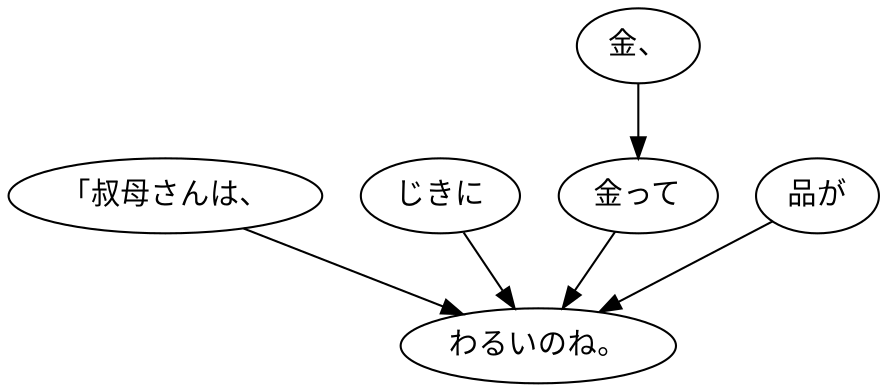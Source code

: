 digraph graph7003 {
	node0 [label="「叔母さんは、"];
	node1 [label="じきに"];
	node2 [label="金、"];
	node3 [label="金って"];
	node4 [label="品が"];
	node5 [label="わるいのね。"];
	node0 -> node5;
	node1 -> node5;
	node2 -> node3;
	node3 -> node5;
	node4 -> node5;
}
